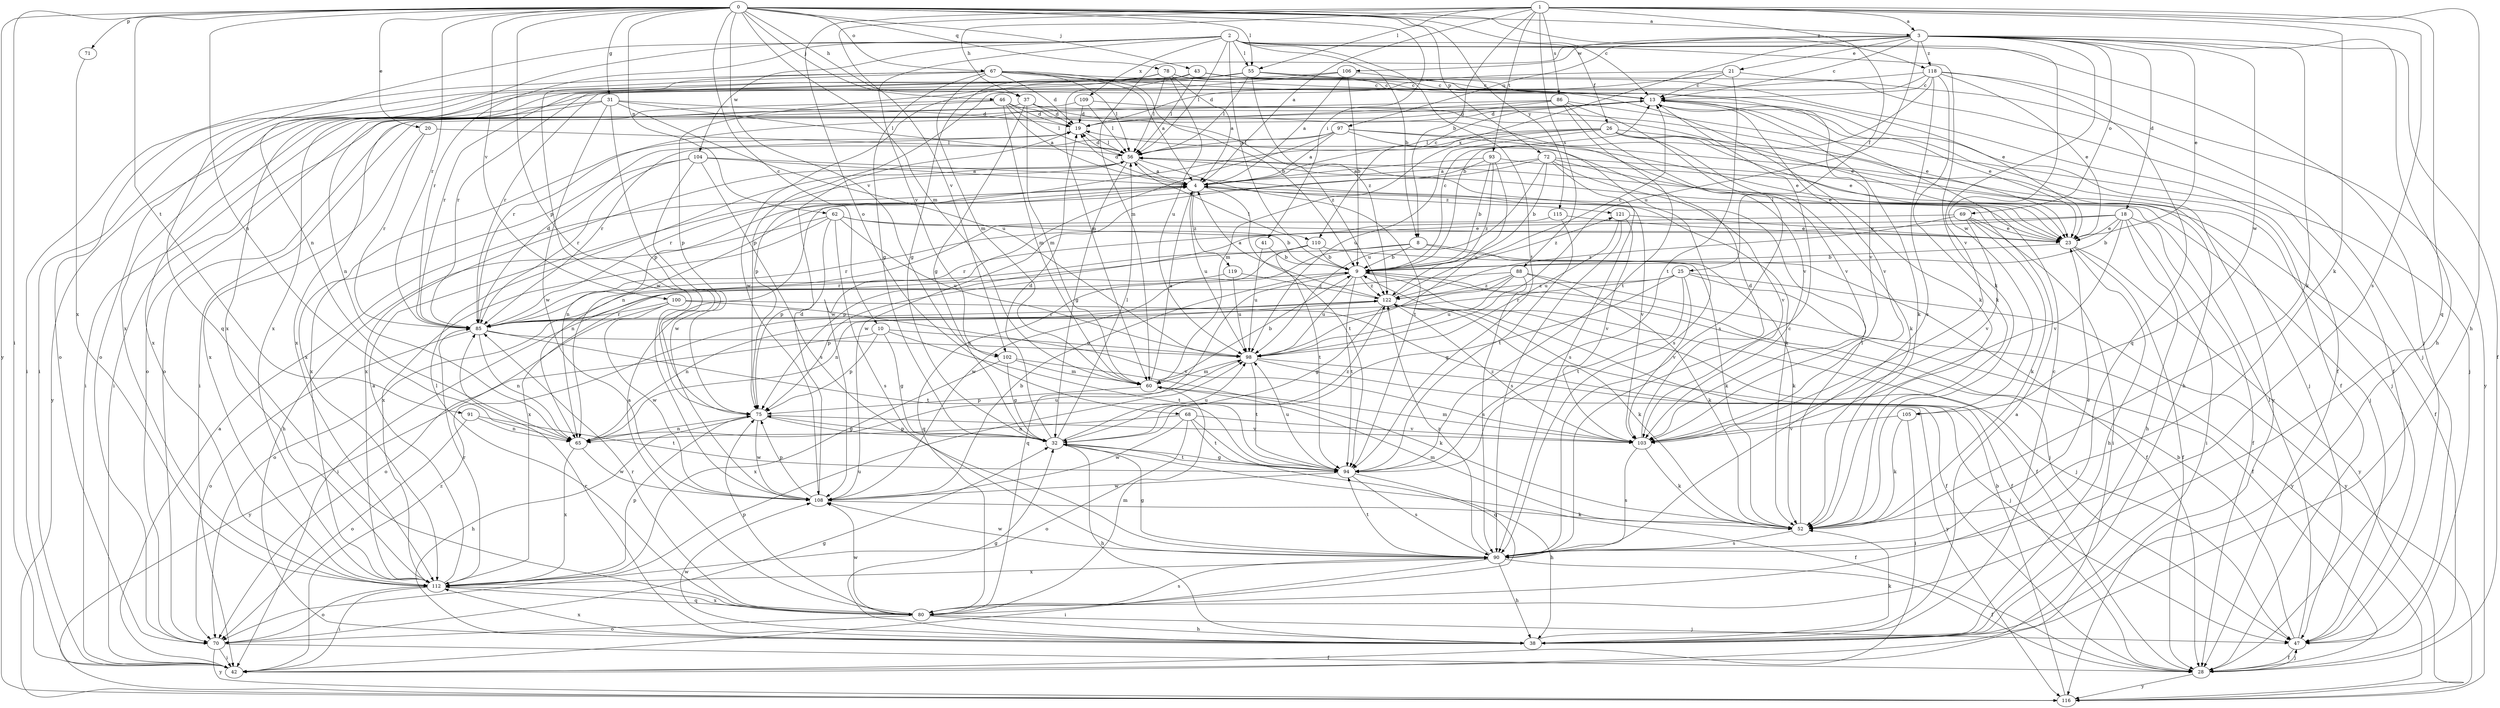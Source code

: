 strict digraph  {
0;
1;
2;
3;
4;
8;
9;
10;
13;
18;
19;
20;
21;
23;
25;
26;
28;
31;
32;
37;
38;
41;
42;
43;
46;
47;
52;
55;
56;
60;
62;
65;
67;
68;
69;
70;
71;
72;
75;
78;
80;
85;
86;
88;
90;
91;
93;
94;
97;
98;
100;
102;
103;
104;
105;
106;
108;
109;
110;
112;
115;
116;
118;
119;
121;
122;
0 -> 3  [label=a];
0 -> 10  [label=c];
0 -> 13  [label=c];
0 -> 20  [label=e];
0 -> 31  [label=g];
0 -> 37  [label=h];
0 -> 41  [label=i];
0 -> 42  [label=i];
0 -> 43  [label=j];
0 -> 46  [label=j];
0 -> 55  [label=l];
0 -> 60  [label=m];
0 -> 62  [label=n];
0 -> 65  [label=n];
0 -> 67  [label=o];
0 -> 71  [label=p];
0 -> 72  [label=p];
0 -> 75  [label=p];
0 -> 78  [label=q];
0 -> 85  [label=r];
0 -> 91  [label=t];
0 -> 100  [label=v];
0 -> 102  [label=v];
0 -> 115  [label=y];
0 -> 116  [label=y];
0 -> 118  [label=z];
1 -> 3  [label=a];
1 -> 4  [label=a];
1 -> 8  [label=b];
1 -> 25  [label=f];
1 -> 37  [label=h];
1 -> 38  [label=h];
1 -> 52  [label=k];
1 -> 55  [label=l];
1 -> 68  [label=o];
1 -> 80  [label=q];
1 -> 86  [label=s];
1 -> 88  [label=s];
1 -> 90  [label=s];
1 -> 93  [label=t];
1 -> 102  [label=v];
2 -> 8  [label=b];
2 -> 26  [label=f];
2 -> 47  [label=j];
2 -> 52  [label=k];
2 -> 55  [label=l];
2 -> 56  [label=l];
2 -> 65  [label=n];
2 -> 80  [label=q];
2 -> 85  [label=r];
2 -> 94  [label=t];
2 -> 102  [label=v];
2 -> 104  [label=w];
2 -> 105  [label=w];
2 -> 109  [label=x];
2 -> 110  [label=x];
3 -> 13  [label=c];
3 -> 18  [label=d];
3 -> 21  [label=e];
3 -> 23  [label=e];
3 -> 28  [label=f];
3 -> 38  [label=h];
3 -> 52  [label=k];
3 -> 60  [label=m];
3 -> 69  [label=o];
3 -> 97  [label=u];
3 -> 98  [label=u];
3 -> 103  [label=v];
3 -> 105  [label=w];
3 -> 106  [label=w];
3 -> 110  [label=x];
3 -> 118  [label=z];
4 -> 13  [label=c];
4 -> 19  [label=d];
4 -> 65  [label=n];
4 -> 94  [label=t];
4 -> 98  [label=u];
4 -> 103  [label=v];
4 -> 119  [label=z];
4 -> 121  [label=z];
8 -> 9  [label=b];
8 -> 28  [label=f];
8 -> 52  [label=k];
8 -> 108  [label=w];
8 -> 112  [label=x];
9 -> 13  [label=c];
9 -> 28  [label=f];
9 -> 42  [label=i];
9 -> 47  [label=j];
9 -> 56  [label=l];
9 -> 80  [label=q];
9 -> 94  [label=t];
9 -> 98  [label=u];
9 -> 121  [label=z];
9 -> 122  [label=z];
10 -> 32  [label=g];
10 -> 75  [label=p];
10 -> 94  [label=t];
10 -> 98  [label=u];
10 -> 116  [label=y];
13 -> 19  [label=d];
13 -> 23  [label=e];
13 -> 28  [label=f];
13 -> 42  [label=i];
13 -> 52  [label=k];
13 -> 70  [label=o];
13 -> 103  [label=v];
13 -> 116  [label=y];
18 -> 9  [label=b];
18 -> 23  [label=e];
18 -> 28  [label=f];
18 -> 38  [label=h];
18 -> 42  [label=i];
18 -> 75  [label=p];
18 -> 85  [label=r];
18 -> 103  [label=v];
19 -> 56  [label=l];
19 -> 112  [label=x];
20 -> 56  [label=l];
20 -> 85  [label=r];
20 -> 112  [label=x];
21 -> 13  [label=c];
21 -> 19  [label=d];
21 -> 47  [label=j];
21 -> 94  [label=t];
21 -> 112  [label=x];
23 -> 9  [label=b];
23 -> 28  [label=f];
23 -> 38  [label=h];
23 -> 56  [label=l];
23 -> 116  [label=y];
25 -> 28  [label=f];
25 -> 32  [label=g];
25 -> 85  [label=r];
25 -> 94  [label=t];
25 -> 103  [label=v];
25 -> 116  [label=y];
25 -> 122  [label=z];
26 -> 23  [label=e];
26 -> 38  [label=h];
26 -> 47  [label=j];
26 -> 52  [label=k];
26 -> 56  [label=l];
26 -> 60  [label=m];
26 -> 75  [label=p];
26 -> 98  [label=u];
28 -> 47  [label=j];
28 -> 116  [label=y];
31 -> 19  [label=d];
31 -> 56  [label=l];
31 -> 75  [label=p];
31 -> 98  [label=u];
31 -> 108  [label=w];
31 -> 112  [label=x];
31 -> 116  [label=y];
32 -> 19  [label=d];
32 -> 28  [label=f];
32 -> 38  [label=h];
32 -> 56  [label=l];
32 -> 75  [label=p];
32 -> 94  [label=t];
32 -> 98  [label=u];
32 -> 122  [label=z];
37 -> 19  [label=d];
37 -> 23  [label=e];
37 -> 32  [label=g];
37 -> 60  [label=m];
37 -> 70  [label=o];
37 -> 122  [label=z];
38 -> 4  [label=a];
38 -> 13  [label=c];
38 -> 32  [label=g];
38 -> 52  [label=k];
38 -> 85  [label=r];
38 -> 108  [label=w];
38 -> 112  [label=x];
41 -> 9  [label=b];
41 -> 98  [label=u];
42 -> 4  [label=a];
42 -> 122  [label=z];
43 -> 13  [label=c];
43 -> 28  [label=f];
43 -> 32  [label=g];
43 -> 56  [label=l];
43 -> 60  [label=m];
43 -> 85  [label=r];
43 -> 103  [label=v];
46 -> 4  [label=a];
46 -> 19  [label=d];
46 -> 42  [label=i];
46 -> 56  [label=l];
46 -> 60  [label=m];
46 -> 65  [label=n];
46 -> 103  [label=v];
47 -> 9  [label=b];
47 -> 28  [label=f];
47 -> 56  [label=l];
52 -> 56  [label=l];
52 -> 60  [label=m];
52 -> 90  [label=s];
55 -> 13  [label=c];
55 -> 28  [label=f];
55 -> 42  [label=i];
55 -> 56  [label=l];
55 -> 108  [label=w];
55 -> 112  [label=x];
55 -> 122  [label=z];
56 -> 4  [label=a];
56 -> 19  [label=d];
56 -> 32  [label=g];
56 -> 85  [label=r];
56 -> 94  [label=t];
56 -> 112  [label=x];
60 -> 4  [label=a];
60 -> 9  [label=b];
60 -> 75  [label=p];
62 -> 9  [label=b];
62 -> 23  [label=e];
62 -> 38  [label=h];
62 -> 75  [label=p];
62 -> 90  [label=s];
62 -> 98  [label=u];
62 -> 112  [label=x];
65 -> 98  [label=u];
65 -> 108  [label=w];
65 -> 112  [label=x];
67 -> 4  [label=a];
67 -> 9  [label=b];
67 -> 13  [label=c];
67 -> 19  [label=d];
67 -> 32  [label=g];
67 -> 42  [label=i];
67 -> 52  [label=k];
67 -> 56  [label=l];
67 -> 60  [label=m];
67 -> 70  [label=o];
67 -> 108  [label=w];
68 -> 65  [label=n];
68 -> 70  [label=o];
68 -> 80  [label=q];
68 -> 94  [label=t];
68 -> 103  [label=v];
68 -> 108  [label=w];
69 -> 23  [label=e];
69 -> 42  [label=i];
69 -> 52  [label=k];
69 -> 85  [label=r];
69 -> 103  [label=v];
69 -> 122  [label=z];
70 -> 28  [label=f];
70 -> 32  [label=g];
70 -> 42  [label=i];
70 -> 116  [label=y];
71 -> 112  [label=x];
72 -> 4  [label=a];
72 -> 9  [label=b];
72 -> 23  [label=e];
72 -> 28  [label=f];
72 -> 65  [label=n];
72 -> 90  [label=s];
72 -> 98  [label=u];
72 -> 103  [label=v];
75 -> 32  [label=g];
75 -> 38  [label=h];
75 -> 65  [label=n];
75 -> 103  [label=v];
75 -> 108  [label=w];
78 -> 4  [label=a];
78 -> 13  [label=c];
78 -> 23  [label=e];
78 -> 56  [label=l];
78 -> 75  [label=p];
78 -> 85  [label=r];
78 -> 98  [label=u];
80 -> 4  [label=a];
80 -> 38  [label=h];
80 -> 47  [label=j];
80 -> 56  [label=l];
80 -> 60  [label=m];
80 -> 70  [label=o];
80 -> 75  [label=p];
80 -> 85  [label=r];
80 -> 90  [label=s];
80 -> 108  [label=w];
80 -> 112  [label=x];
85 -> 19  [label=d];
85 -> 65  [label=n];
85 -> 70  [label=o];
85 -> 94  [label=t];
85 -> 98  [label=u];
86 -> 19  [label=d];
86 -> 47  [label=j];
86 -> 85  [label=r];
86 -> 90  [label=s];
86 -> 94  [label=t];
86 -> 103  [label=v];
86 -> 112  [label=x];
88 -> 52  [label=k];
88 -> 65  [label=n];
88 -> 70  [label=o];
88 -> 90  [label=s];
88 -> 98  [label=u];
88 -> 116  [label=y];
88 -> 122  [label=z];
90 -> 13  [label=c];
90 -> 23  [label=e];
90 -> 28  [label=f];
90 -> 32  [label=g];
90 -> 38  [label=h];
90 -> 42  [label=i];
90 -> 94  [label=t];
90 -> 108  [label=w];
90 -> 112  [label=x];
90 -> 122  [label=z];
91 -> 65  [label=n];
91 -> 70  [label=o];
91 -> 94  [label=t];
93 -> 4  [label=a];
93 -> 9  [label=b];
93 -> 47  [label=j];
93 -> 98  [label=u];
93 -> 108  [label=w];
93 -> 122  [label=z];
94 -> 32  [label=g];
94 -> 38  [label=h];
94 -> 90  [label=s];
94 -> 98  [label=u];
94 -> 108  [label=w];
97 -> 4  [label=a];
97 -> 23  [label=e];
97 -> 47  [label=j];
97 -> 56  [label=l];
97 -> 85  [label=r];
97 -> 90  [label=s];
97 -> 108  [label=w];
98 -> 47  [label=j];
98 -> 60  [label=m];
98 -> 94  [label=t];
98 -> 116  [label=y];
100 -> 28  [label=f];
100 -> 70  [label=o];
100 -> 85  [label=r];
100 -> 103  [label=v];
100 -> 108  [label=w];
102 -> 32  [label=g];
102 -> 52  [label=k];
102 -> 60  [label=m];
102 -> 112  [label=x];
103 -> 19  [label=d];
103 -> 52  [label=k];
103 -> 60  [label=m];
103 -> 90  [label=s];
103 -> 122  [label=z];
104 -> 4  [label=a];
104 -> 52  [label=k];
104 -> 85  [label=r];
104 -> 90  [label=s];
104 -> 108  [label=w];
104 -> 112  [label=x];
105 -> 42  [label=i];
105 -> 52  [label=k];
105 -> 103  [label=v];
106 -> 4  [label=a];
106 -> 9  [label=b];
106 -> 13  [label=c];
106 -> 70  [label=o];
106 -> 85  [label=r];
108 -> 9  [label=b];
108 -> 19  [label=d];
108 -> 52  [label=k];
108 -> 75  [label=p];
109 -> 19  [label=d];
109 -> 23  [label=e];
109 -> 42  [label=i];
109 -> 56  [label=l];
110 -> 9  [label=b];
110 -> 52  [label=k];
110 -> 80  [label=q];
110 -> 85  [label=r];
110 -> 94  [label=t];
112 -> 4  [label=a];
112 -> 42  [label=i];
112 -> 70  [label=o];
112 -> 75  [label=p];
112 -> 80  [label=q];
112 -> 85  [label=r];
112 -> 98  [label=u];
115 -> 23  [label=e];
115 -> 65  [label=n];
115 -> 94  [label=t];
116 -> 9  [label=b];
118 -> 9  [label=b];
118 -> 13  [label=c];
118 -> 23  [label=e];
118 -> 52  [label=k];
118 -> 75  [label=p];
118 -> 80  [label=q];
118 -> 90  [label=s];
118 -> 112  [label=x];
118 -> 116  [label=y];
119 -> 75  [label=p];
119 -> 98  [label=u];
119 -> 122  [label=z];
121 -> 23  [label=e];
121 -> 90  [label=s];
121 -> 98  [label=u];
121 -> 103  [label=v];
122 -> 4  [label=a];
122 -> 13  [label=c];
122 -> 28  [label=f];
122 -> 32  [label=g];
122 -> 47  [label=j];
122 -> 52  [label=k];
122 -> 65  [label=n];
122 -> 85  [label=r];
}
